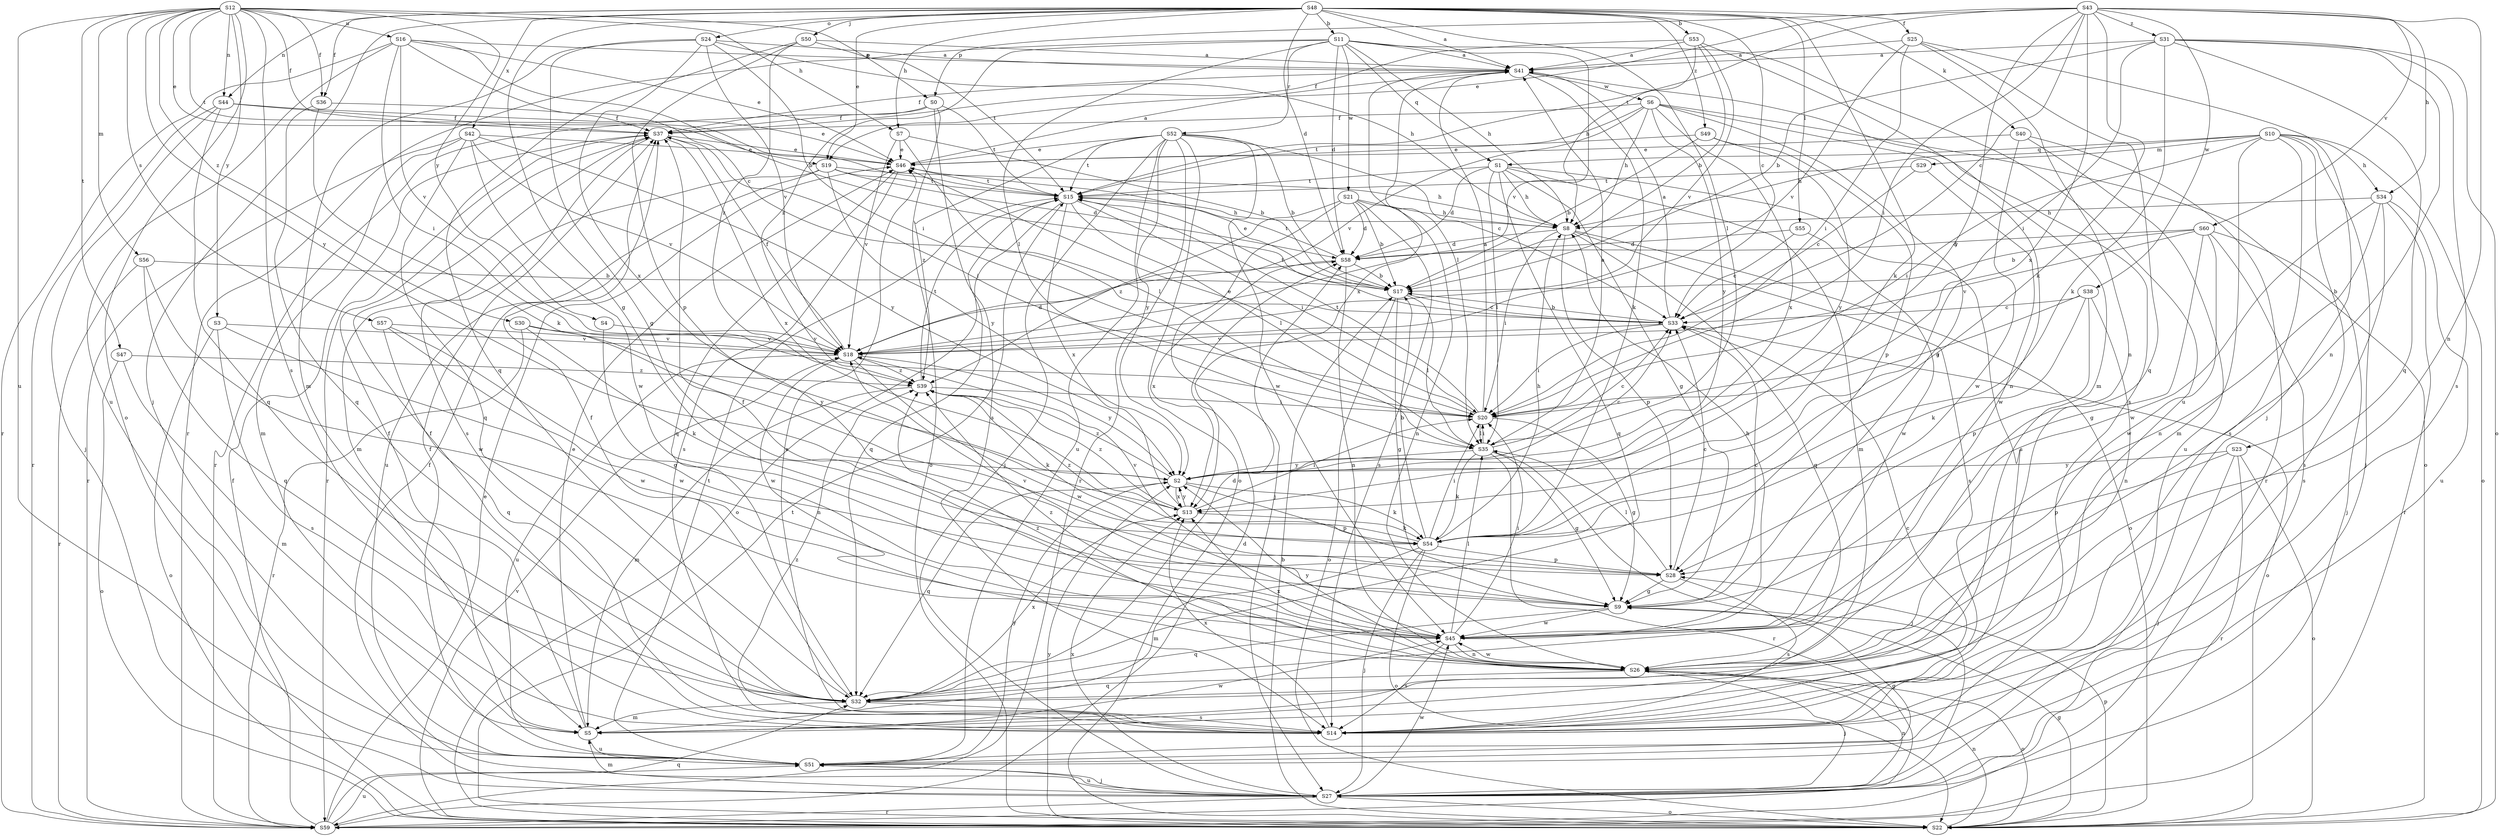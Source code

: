 strict digraph  {
S48;
S12;
S43;
S10;
S41;
S11;
S53;
S23;
S17;
S33;
S58;
S19;
S46;
S25;
S36;
S37;
S9;
S7;
S34;
S8;
S20;
S50;
S27;
S40;
S54;
S55;
S35;
S56;
S29;
S5;
S44;
S26;
S24;
S22;
S0;
S28;
S1;
S32;
S52;
S59;
S57;
S14;
S47;
S15;
S16;
S51;
S60;
S18;
S38;
S6;
S21;
S45;
S42;
S13;
S4;
S3;
S2;
S49;
S30;
S31;
S39;
S48 -> S41  [label=a];
S48 -> S11  [label=b];
S48 -> S53  [label=b];
S48 -> S33  [label=c];
S48 -> S58  [label=d];
S48 -> S19  [label=e];
S48 -> S25  [label=f];
S48 -> S36  [label=f];
S48 -> S9  [label=g];
S48 -> S7  [label=h];
S48 -> S50  [label=j];
S48 -> S27  [label=j];
S48 -> S40  [label=k];
S48 -> S54  [label=k];
S48 -> S55  [label=l];
S48 -> S35  [label=l];
S48 -> S44  [label=n];
S48 -> S24  [label=o];
S48 -> S42  [label=x];
S48 -> S49  [label=z];
S12 -> S19  [label=e];
S12 -> S36  [label=f];
S12 -> S37  [label=f];
S12 -> S7  [label=h];
S12 -> S56  [label=m];
S12 -> S44  [label=n];
S12 -> S22  [label=o];
S12 -> S0  [label=p];
S12 -> S57  [label=s];
S12 -> S14  [label=s];
S12 -> S47  [label=t];
S12 -> S15  [label=t];
S12 -> S16  [label=u];
S12 -> S51  [label=u];
S12 -> S4  [label=y];
S12 -> S3  [label=y];
S12 -> S2  [label=y];
S12 -> S30  [label=z];
S43 -> S33  [label=c];
S43 -> S19  [label=e];
S43 -> S34  [label=h];
S43 -> S20  [label=i];
S43 -> S54  [label=k];
S43 -> S26  [label=n];
S43 -> S0  [label=p];
S43 -> S15  [label=t];
S43 -> S60  [label=v];
S43 -> S38  [label=w];
S43 -> S13  [label=x];
S43 -> S2  [label=y];
S43 -> S31  [label=z];
S10 -> S23  [label=b];
S10 -> S34  [label=h];
S10 -> S8  [label=h];
S10 -> S20  [label=i];
S10 -> S27  [label=j];
S10 -> S29  [label=m];
S10 -> S5  [label=m];
S10 -> S22  [label=o];
S10 -> S1  [label=q];
S10 -> S14  [label=s];
S41 -> S37  [label=f];
S41 -> S54  [label=k];
S41 -> S35  [label=l];
S41 -> S14  [label=s];
S41 -> S6  [label=w];
S41 -> S13  [label=x];
S11 -> S41  [label=a];
S11 -> S58  [label=d];
S11 -> S8  [label=h];
S11 -> S35  [label=l];
S11 -> S1  [label=q];
S11 -> S52  [label=r];
S11 -> S59  [label=r];
S11 -> S51  [label=u];
S11 -> S18  [label=v];
S11 -> S21  [label=w];
S11 -> S39  [label=z];
S53 -> S41  [label=a];
S53 -> S17  [label=b];
S53 -> S37  [label=f];
S53 -> S8  [label=h];
S53 -> S5  [label=m];
S53 -> S18  [label=v];
S23 -> S27  [label=j];
S23 -> S22  [label=o];
S23 -> S28  [label=p];
S23 -> S59  [label=r];
S23 -> S2  [label=y];
S17 -> S33  [label=c];
S17 -> S46  [label=e];
S17 -> S9  [label=g];
S17 -> S35  [label=l];
S17 -> S22  [label=o];
S33 -> S41  [label=a];
S33 -> S17  [label=b];
S33 -> S20  [label=i];
S33 -> S22  [label=o];
S33 -> S15  [label=t];
S33 -> S18  [label=v];
S58 -> S17  [label=b];
S58 -> S26  [label=n];
S58 -> S15  [label=t];
S58 -> S13  [label=x];
S19 -> S58  [label=d];
S19 -> S8  [label=h];
S19 -> S5  [label=m];
S19 -> S15  [label=t];
S19 -> S51  [label=u];
S19 -> S2  [label=y];
S46 -> S41  [label=a];
S46 -> S32  [label=q];
S46 -> S14  [label=s];
S46 -> S15  [label=t];
S25 -> S41  [label=a];
S25 -> S20  [label=i];
S25 -> S27  [label=j];
S25 -> S26  [label=n];
S25 -> S32  [label=q];
S25 -> S18  [label=v];
S36 -> S37  [label=f];
S36 -> S54  [label=k];
S36 -> S32  [label=q];
S37 -> S46  [label=e];
S37 -> S20  [label=i];
S37 -> S59  [label=r];
S37 -> S14  [label=s];
S37 -> S13  [label=x];
S9 -> S33  [label=c];
S9 -> S32  [label=q];
S9 -> S18  [label=v];
S9 -> S45  [label=w];
S7 -> S17  [label=b];
S7 -> S46  [label=e];
S7 -> S35  [label=l];
S7 -> S18  [label=v];
S34 -> S8  [label=h];
S34 -> S26  [label=n];
S34 -> S59  [label=r];
S34 -> S14  [label=s];
S34 -> S51  [label=u];
S34 -> S45  [label=w];
S8 -> S58  [label=d];
S8 -> S20  [label=i];
S8 -> S22  [label=o];
S8 -> S28  [label=p];
S8 -> S32  [label=q];
S8 -> S14  [label=s];
S20 -> S41  [label=a];
S20 -> S46  [label=e];
S20 -> S9  [label=g];
S20 -> S35  [label=l];
S20 -> S15  [label=t];
S50 -> S41  [label=a];
S50 -> S28  [label=p];
S50 -> S32  [label=q];
S50 -> S15  [label=t];
S50 -> S39  [label=z];
S27 -> S37  [label=f];
S27 -> S5  [label=m];
S27 -> S26  [label=n];
S27 -> S22  [label=o];
S27 -> S59  [label=r];
S27 -> S51  [label=u];
S27 -> S45  [label=w];
S27 -> S13  [label=x];
S40 -> S46  [label=e];
S40 -> S59  [label=r];
S40 -> S51  [label=u];
S40 -> S45  [label=w];
S54 -> S17  [label=b];
S54 -> S8  [label=h];
S54 -> S20  [label=i];
S54 -> S27  [label=j];
S54 -> S5  [label=m];
S54 -> S22  [label=o];
S54 -> S28  [label=p];
S54 -> S39  [label=z];
S55 -> S33  [label=c];
S55 -> S58  [label=d];
S55 -> S45  [label=w];
S35 -> S41  [label=a];
S35 -> S33  [label=c];
S35 -> S9  [label=g];
S35 -> S20  [label=i];
S35 -> S27  [label=j];
S35 -> S54  [label=k];
S35 -> S59  [label=r];
S35 -> S2  [label=y];
S56 -> S17  [label=b];
S56 -> S32  [label=q];
S56 -> S59  [label=r];
S56 -> S45  [label=w];
S29 -> S33  [label=c];
S29 -> S15  [label=t];
S29 -> S45  [label=w];
S5 -> S46  [label=e];
S5 -> S37  [label=f];
S5 -> S51  [label=u];
S5 -> S45  [label=w];
S44 -> S46  [label=e];
S44 -> S37  [label=f];
S44 -> S27  [label=j];
S44 -> S32  [label=q];
S44 -> S59  [label=r];
S26 -> S37  [label=f];
S26 -> S27  [label=j];
S26 -> S22  [label=o];
S26 -> S32  [label=q];
S26 -> S45  [label=w];
S26 -> S13  [label=x];
S26 -> S2  [label=y];
S26 -> S39  [label=z];
S24 -> S41  [label=a];
S24 -> S9  [label=g];
S24 -> S8  [label=h];
S24 -> S20  [label=i];
S24 -> S5  [label=m];
S24 -> S18  [label=v];
S24 -> S13  [label=x];
S22 -> S17  [label=b];
S22 -> S9  [label=g];
S22 -> S26  [label=n];
S22 -> S28  [label=p];
S22 -> S15  [label=t];
S22 -> S18  [label=v];
S22 -> S2  [label=y];
S0 -> S37  [label=f];
S0 -> S22  [label=o];
S0 -> S59  [label=r];
S0 -> S14  [label=s];
S0 -> S15  [label=t];
S28 -> S33  [label=c];
S28 -> S9  [label=g];
S28 -> S35  [label=l];
S28 -> S14  [label=s];
S28 -> S18  [label=v];
S1 -> S58  [label=d];
S1 -> S9  [label=g];
S1 -> S8  [label=h];
S1 -> S35  [label=l];
S1 -> S5  [label=m];
S1 -> S32  [label=q];
S1 -> S14  [label=s];
S1 -> S15  [label=t];
S32 -> S58  [label=d];
S32 -> S37  [label=f];
S32 -> S5  [label=m];
S32 -> S14  [label=s];
S32 -> S13  [label=x];
S52 -> S17  [label=b];
S52 -> S33  [label=c];
S52 -> S46  [label=e];
S52 -> S27  [label=j];
S52 -> S22  [label=o];
S52 -> S59  [label=r];
S52 -> S15  [label=t];
S52 -> S51  [label=u];
S52 -> S45  [label=w];
S52 -> S2  [label=y];
S52 -> S39  [label=z];
S59 -> S58  [label=d];
S59 -> S46  [label=e];
S59 -> S37  [label=f];
S59 -> S32  [label=q];
S59 -> S51  [label=u];
S57 -> S9  [label=g];
S57 -> S32  [label=q];
S57 -> S18  [label=v];
S57 -> S45  [label=w];
S14 -> S33  [label=c];
S14 -> S46  [label=e];
S14 -> S37  [label=f];
S14 -> S13  [label=x];
S14 -> S39  [label=z];
S47 -> S5  [label=m];
S47 -> S22  [label=o];
S47 -> S39  [label=z];
S15 -> S8  [label=h];
S15 -> S20  [label=i];
S15 -> S35  [label=l];
S15 -> S22  [label=o];
S15 -> S32  [label=q];
S15 -> S13  [label=x];
S16 -> S41  [label=a];
S16 -> S17  [label=b];
S16 -> S33  [label=c];
S16 -> S46  [label=e];
S16 -> S20  [label=i];
S16 -> S59  [label=r];
S16 -> S51  [label=u];
S16 -> S18  [label=v];
S51 -> S37  [label=f];
S51 -> S9  [label=g];
S51 -> S27  [label=j];
S51 -> S15  [label=t];
S51 -> S2  [label=y];
S60 -> S17  [label=b];
S60 -> S58  [label=d];
S60 -> S9  [label=g];
S60 -> S27  [label=j];
S60 -> S14  [label=s];
S60 -> S18  [label=v];
S60 -> S45  [label=w];
S18 -> S58  [label=d];
S18 -> S37  [label=f];
S18 -> S26  [label=n];
S18 -> S51  [label=u];
S18 -> S45  [label=w];
S18 -> S2  [label=y];
S18 -> S39  [label=z];
S38 -> S33  [label=c];
S38 -> S20  [label=i];
S38 -> S54  [label=k];
S38 -> S26  [label=n];
S38 -> S28  [label=p];
S6 -> S37  [label=f];
S6 -> S9  [label=g];
S6 -> S8  [label=h];
S6 -> S26  [label=n];
S6 -> S22  [label=o];
S6 -> S15  [label=t];
S6 -> S18  [label=v];
S6 -> S13  [label=x];
S6 -> S2  [label=y];
S21 -> S17  [label=b];
S21 -> S58  [label=d];
S21 -> S8  [label=h];
S21 -> S27  [label=j];
S21 -> S26  [label=n];
S21 -> S14  [label=s];
S21 -> S39  [label=z];
S45 -> S8  [label=h];
S45 -> S20  [label=i];
S45 -> S35  [label=l];
S45 -> S26  [label=n];
S45 -> S14  [label=s];
S45 -> S39  [label=z];
S42 -> S46  [label=e];
S42 -> S5  [label=m];
S42 -> S32  [label=q];
S42 -> S59  [label=r];
S42 -> S18  [label=v];
S42 -> S45  [label=w];
S42 -> S2  [label=y];
S13 -> S20  [label=i];
S13 -> S54  [label=k];
S13 -> S2  [label=y];
S13 -> S39  [label=z];
S4 -> S18  [label=v];
S4 -> S45  [label=w];
S3 -> S22  [label=o];
S3 -> S14  [label=s];
S3 -> S18  [label=v];
S3 -> S45  [label=w];
S2 -> S33  [label=c];
S2 -> S54  [label=k];
S2 -> S28  [label=p];
S2 -> S32  [label=q];
S2 -> S13  [label=x];
S2 -> S39  [label=z];
S49 -> S17  [label=b];
S49 -> S46  [label=e];
S49 -> S28  [label=p];
S49 -> S2  [label=y];
S30 -> S54  [label=k];
S30 -> S59  [label=r];
S30 -> S18  [label=v];
S30 -> S2  [label=y];
S31 -> S41  [label=a];
S31 -> S17  [label=b];
S31 -> S20  [label=i];
S31 -> S54  [label=k];
S31 -> S26  [label=n];
S31 -> S22  [label=o];
S31 -> S32  [label=q];
S31 -> S14  [label=s];
S39 -> S20  [label=i];
S39 -> S54  [label=k];
S39 -> S5  [label=m];
S39 -> S15  [label=t];
}

